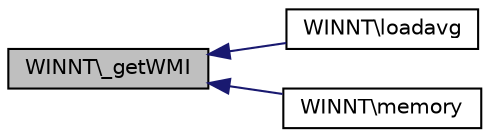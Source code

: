 digraph G
{
  edge [fontname="Helvetica",fontsize="10",labelfontname="Helvetica",labelfontsize="10"];
  node [fontname="Helvetica",fontsize="10",shape=record];
  rankdir="LR";
  Node1 [label="WINNT\\_getWMI",height=0.2,width=0.4,color="black", fillcolor="grey75", style="filled" fontcolor="black"];
  Node1 -> Node2 [dir="back",color="midnightblue",fontsize="10",style="solid",fontname="Helvetica"];
  Node2 [label="WINNT\\loadavg",height=0.2,width=0.4,color="black", fillcolor="white", style="filled",URL="$classWINNT.html#a76142e914e1f003f7a80816960e98f9e"];
  Node1 -> Node3 [dir="back",color="midnightblue",fontsize="10",style="solid",fontname="Helvetica"];
  Node3 [label="WINNT\\memory",height=0.2,width=0.4,color="black", fillcolor="white", style="filled",URL="$classWINNT.html#a735380e67176268cb1c8ea01ae79c1a8"];
}
